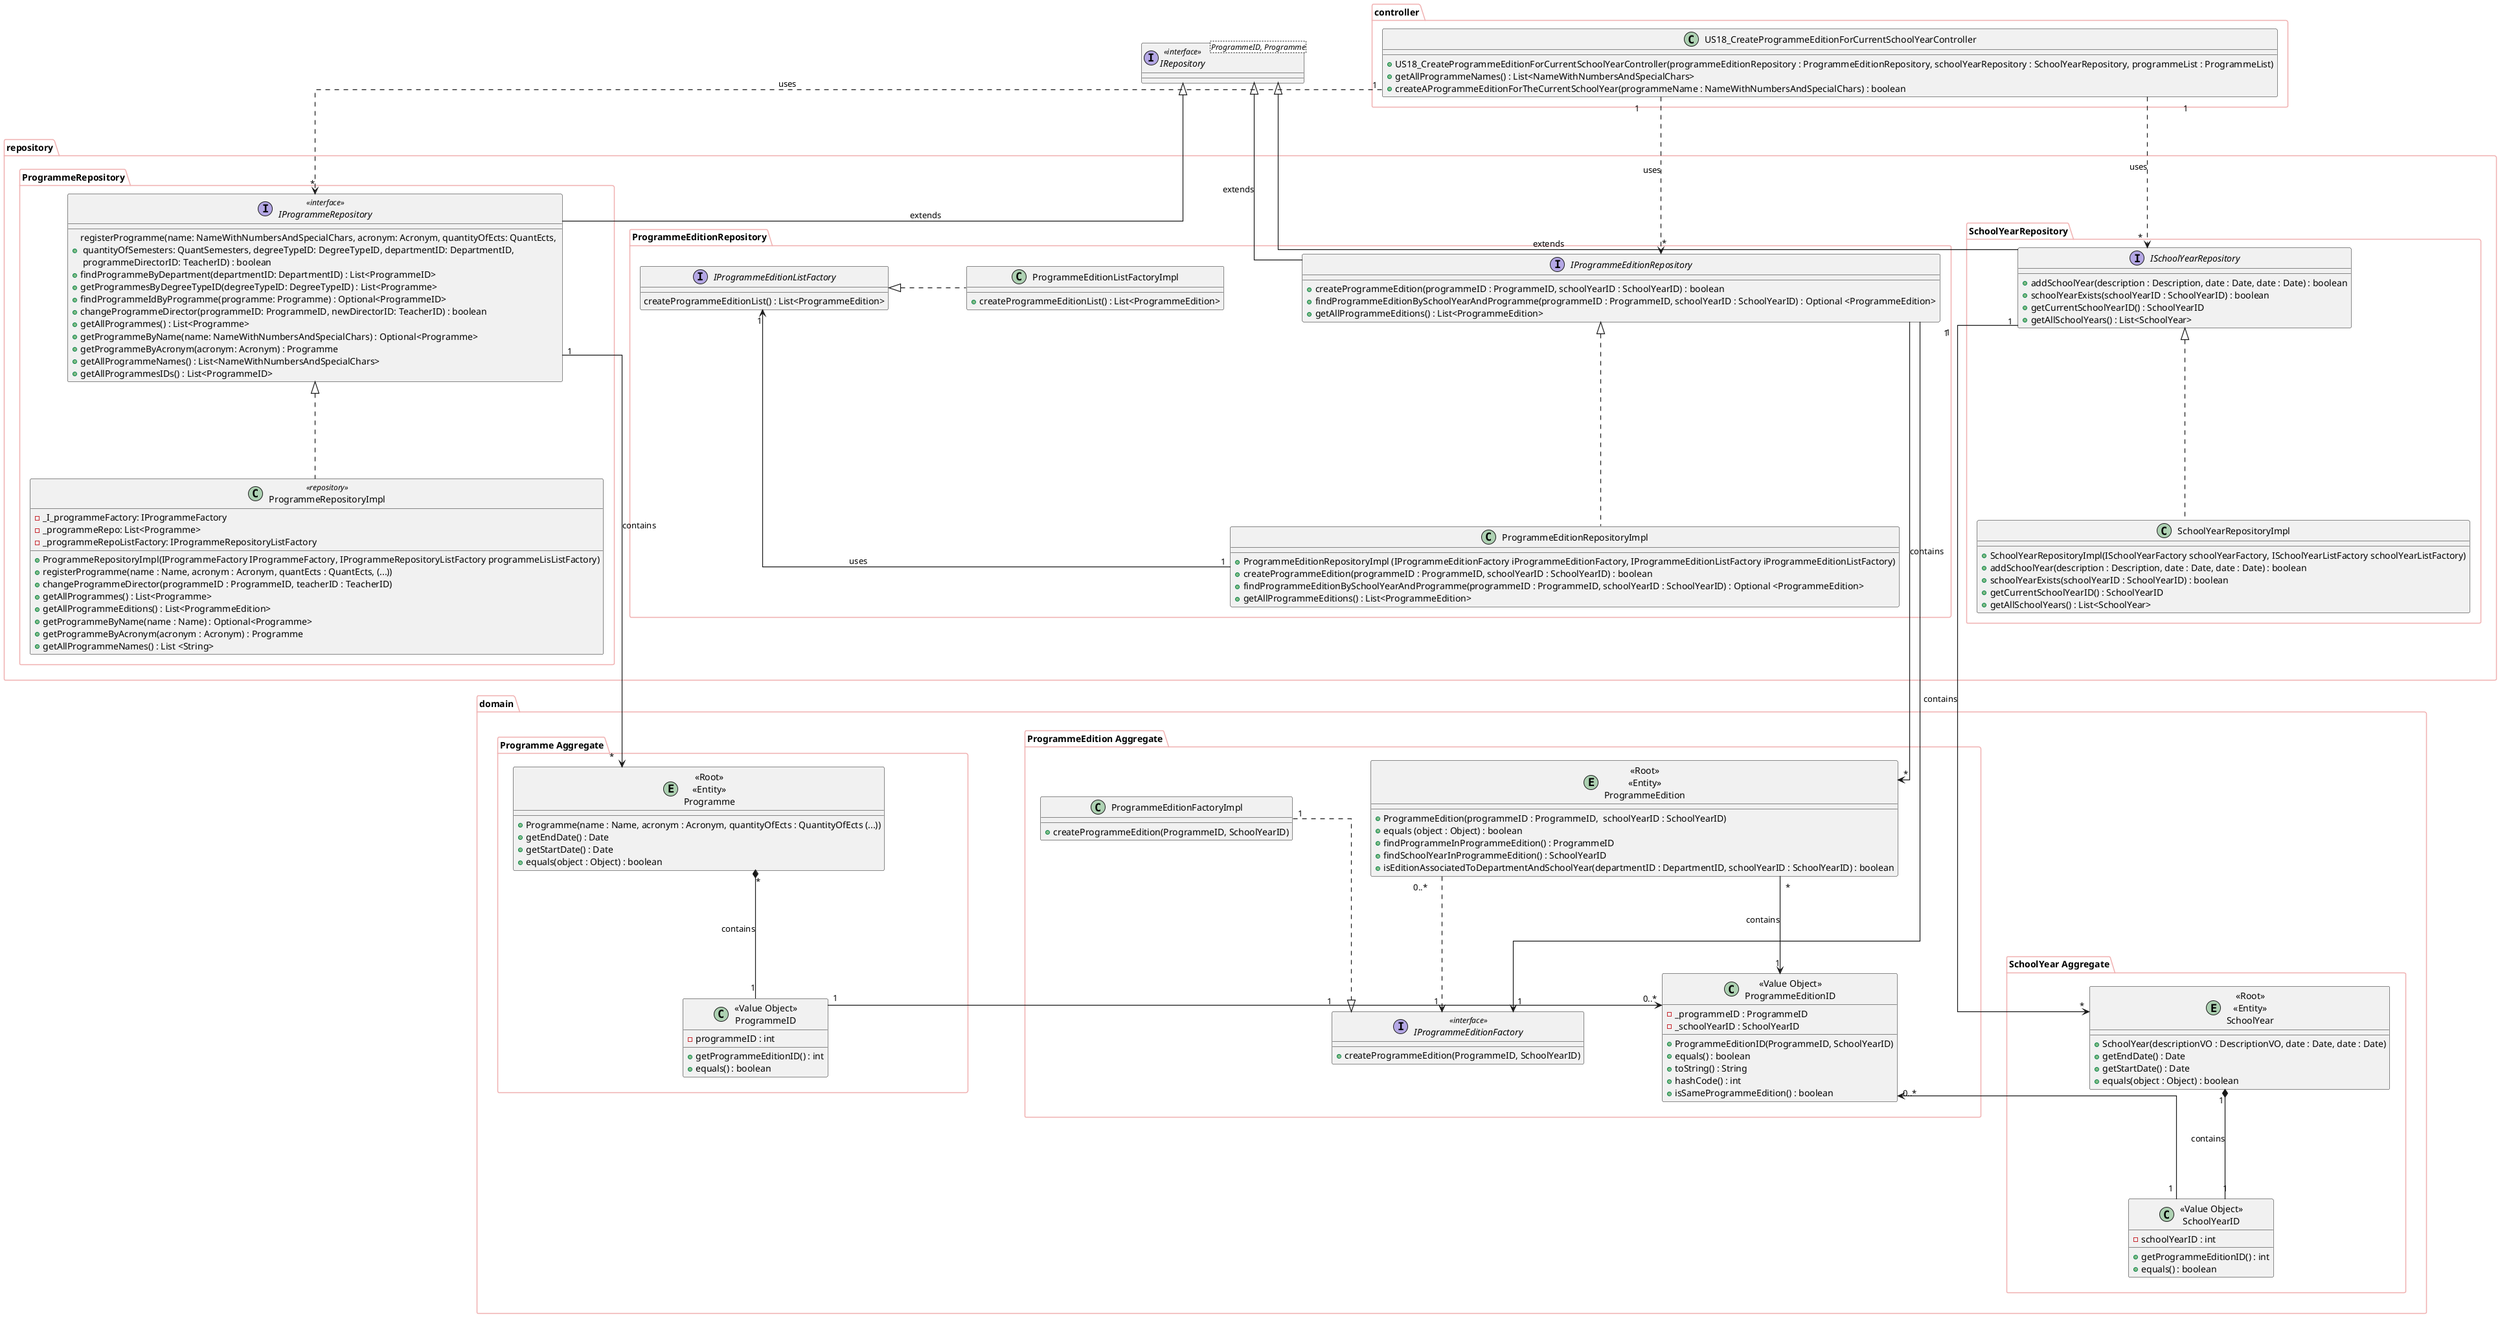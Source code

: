 @startuml

skinparam ranksep 150
skinparam nodesep 120
skinparam packageBorderColor #F0B0B0
skinparam arrowThickness 1.2
skinparam linetype ortho
top to bottom direction

package controller{
    class US18_CreateProgrammeEditionForCurrentSchoolYearController {
        + US18_CreateProgrammeEditionForCurrentSchoolYearController(programmeEditionRepository : ProgrammeEditionRepository, schoolYearRepository : SchoolYearRepository, programmeList : ProgrammeList)
        + getAllProgrammeNames() : List<NameWithNumbersAndSpecialChars>
        + createAProgrammeEditionForTheCurrentSchoolYear(programmeName : NameWithNumbersAndSpecialChars) : boolean
    }
}

interface "IRepository<ProgrammeID, Programme>" as IRepository <<interface>>


    package repository{

        package SchoolYearRepository {


                    interface ISchoolYearRepository {
                            + addSchoolYear(description : Description, date : Date, date : Date) : boolean
                            + schoolYearExists(schoolYearID : SchoolYearID) : boolean
                            + getCurrentSchoolYearID() : SchoolYearID
                            + getAllSchoolYears() : List<SchoolYear>
                    }

                    class SchoolYearRepositoryImpl {
                        + SchoolYearRepositoryImpl(ISchoolYearFactory schoolYearFactory, ISchoolYearListFactory schoolYearListFactory)
                        + addSchoolYear(description : Description, date : Date, date : Date) : boolean
                        + schoolYearExists(schoolYearID : SchoolYearID) : boolean
                        + getCurrentSchoolYearID() : SchoolYearID
                        + getAllSchoolYears() : List<SchoolYear>
                    }
                }


        package ProgrammeRepository{

            interface IProgrammeRepository <<interface>> {
                    + registerProgramme(name: NameWithNumbersAndSpecialChars, acronym: Acronym, quantityOfEcts: QuantEcts, \n quantityOfSemesters: QuantSemesters, degreeTypeID: DegreeTypeID, departmentID: DepartmentID, \n programmeDirectorID: TeacherID) : boolean
                    +findProgrammeByDepartment(departmentID: DepartmentID) : List<ProgrammeID>
                    +getProgrammesByDegreeTypeID(degreeTypeID: DegreeTypeID) : List<Programme>
                    +findProgrammeIdByProgramme(programme: Programme) : Optional<ProgrammeID>
                    +changeProgrammeDirector(programmeID: ProgrammeID, newDirectorID: TeacherID) : boolean
                    +getAllProgrammes() : List<Programme>
                    +getProgrammeByName(name: NameWithNumbersAndSpecialChars) : Optional<Programme>
                    +getProgrammeByAcronym(acronym: Acronym) : Programme
                    +getAllProgrammeNames() : List<NameWithNumbersAndSpecialChars>
                    +getAllProgrammesIDs() : List<ProgrammeID>
            }

            class ProgrammeRepositoryImpl <<repository>> {
                - _I_programmeFactory: IProgrammeFactory
                - _programmeRepo: List<Programme>
                - _programmeRepoListFactory: IProgrammeRepositoryListFactory
                + ProgrammeRepositoryImpl(IProgrammeFactory IProgrammeFactory, IProgrammeRepositoryListFactory programmeLisListFactory)
                + registerProgramme(name : Name, acronym : Acronym, quantEcts : QuantEcts, (...))
                + changeProgrammeDirector(programmeID : ProgrammeID, teacherID : TeacherID)
                + getAllProgrammes() : List<Programme>
                + getAllProgrammeEditions() : List<ProgrammeEdition>
                + getProgrammeByName(name : Name) : Optional<Programme>
                + getProgrammeByAcronym(acronym : Acronym) : Programme
                + getAllProgrammeNames() : List <String>
            }
        }

        package ProgrammeEditionRepository{

            interface IProgrammeEditionRepository {
                    + createProgrammeEdition(programmeID : ProgrammeID, schoolYearID : SchoolYearID) : boolean
                    + findProgrammeEditionBySchoolYearAndProgramme(programmeID : ProgrammeID, schoolYearID : SchoolYearID) : Optional <ProgrammeEdition>
                    + getAllProgrammeEditions() : List<ProgrammeEdition>
            }

            class ProgrammeEditionRepositoryImpl {
                    + ProgrammeEditionRepositoryImpl (IProgrammeEditionFactory iProgrammeEditionFactory, IProgrammeEditionListFactory iProgrammeEditionListFactory)
                    + createProgrammeEdition(programmeID : ProgrammeID, schoolYearID : SchoolYearID) : boolean
                    + findProgrammeEditionBySchoolYearAndProgramme(programmeID : ProgrammeID, schoolYearID : SchoolYearID) : Optional <ProgrammeEdition>
                    + getAllProgrammeEditions() : List<ProgrammeEdition>
            }

            Interface IProgrammeEditionListFactory {
                    createProgrammeEditionList() : List<ProgrammeEdition>
            }

            Class ProgrammeEditionListFactoryImpl {
                + createProgrammeEditionList() : List<ProgrammeEdition>
            }
        }

    }



    package domain {

        package "SchoolYear Aggregate" {
                    entity "<<Root>>\n<<Entity>>\nSchoolYear" {
                        +SchoolYear(descriptionVO : DescriptionVO, date : Date, date : Date)
                        +getEndDate() : Date
                        +getStartDate() : Date
                        +equals(object : Object) : boolean
                    }

                    class "<<Value Object>>\nSchoolYearID" {
                            - schoolYearID : int
                            + getProgrammeEditionID() : int
                            + equals() : boolean
                    }
                }

        package "Programme Aggregate" {
            entity "<<Root>>\n<<Entity>>\nProgramme" {
                +Programme(name : Name, acronym : Acronym, quantityOfEcts : QuantityOfEcts (...))
                +getEndDate() : Date
                +getStartDate() : Date
                +equals(object : Object) : boolean
            }

            class "<<Value Object>>\nProgrammeID" {
                    - programmeID : int
                    + getProgrammeEditionID() : int
                    + equals() : boolean
            }
        }

        package "ProgrammeEdition Aggregate" {
                entity "<<Root>>\n<<Entity>>\nProgrammeEdition" {
                    + ProgrammeEdition(programmeID : ProgrammeID,  schoolYearID : SchoolYearID)
                    + equals (object : Object) : boolean
                    + findProgrammeInProgrammeEdition() : ProgrammeID
                    + findSchoolYearInProgrammeEdition() : SchoolYearID
                    + isEditionAssociatedToDepartmentAndSchoolYear(departmentID : DepartmentID, schoolYearID : SchoolYearID) : boolean
                }

                class "<<Value Object>>\nProgrammeEditionID" {
                        - _programmeID : ProgrammeID
                        - _schoolYearID : SchoolYearID
                        + ProgrammeEditionID(ProgrammeID, SchoolYearID)
                        + equals() : boolean
                        + toString() : String
                        + hashCode() : int
                        + isSameProgrammeEdition() : boolean
                }

                interface IProgrammeEditionFactory <<interface>> {
                    + createProgrammeEdition(ProgrammeID, SchoolYearID)
                }

                class ProgrammeEditionFactoryImpl {
                    + createProgrammeEdition(ProgrammeID, SchoolYearID)
                }
        }


    }



US18_CreateProgrammeEditionForCurrentSchoolYearController "1" ..> "*" IProgrammeEditionRepository : uses
US18_CreateProgrammeEditionForCurrentSchoolYearController "1" ..> "*" ISchoolYearRepository : uses
US18_CreateProgrammeEditionForCurrentSchoolYearController "1" ..> "*" IProgrammeRepository : uses

IProgrammeRepository -up-|> IRepository : extends
IProgrammeEditionRepository -up-|> IRepository : extends
ISchoolYearRepository -up-|> IRepository : extends




IProgrammeRepository <|.. ProgrammeRepositoryImpl

ProgrammeEditionRepositoryImpl "1" --up> "1" IProgrammeEditionListFactory : uses
ProgrammeEditionListFactoryImpl ..left|> IProgrammeEditionListFactory
IProgrammeEditionRepository <|.. ProgrammeEditionRepositoryImpl



ProgrammeEditionFactoryImpl "1" ..|> "1" IProgrammeEditionFactory
"<<Root>>\n<<Entity>>\nProgrammeEdition" "0..*" ..> "1" IProgrammeEditionFactory
"<<Root>>\n<<Entity>>\nProgrammeEdition" "*" --> "1" "<<Value Object>>\nProgrammeEditionID" : contains
IProgrammeEditionRepository "1" --> "1" IProgrammeEditionFactory


"<<Root>>\n<<Entity>>\nProgramme" "*" *-- "1" "<<Value Object>>\nProgrammeID" : contains
"<<Root>>\n<<Entity>>\nSchoolYear" "1" *-- "1" "<<Value Object>>\nSchoolYearID" : contains

"<<Value Object>>\nProgrammeEditionID" "0..*" <-- "1" "<<Value Object>>\nProgrammeID"
"<<Value Object>>\nProgrammeEditionID" "0..*" <-- "1" "<<Value Object>>\nSchoolYearID"

ISchoolYearRepository <|.. SchoolYearRepositoryImpl


IProgrammeEditionRepository "1" --> "*" "<<Root>>\n<<Entity>>\nProgrammeEdition" : contains
"<<Root>>\n<<Entity>>\nSchoolYear" "*" <-- "1" ISchoolYearRepository : contains
"<<Root>>\n<<Entity>>\nProgramme" "*" <-- "1" IProgrammeRepository : contains

"SchoolYear Aggregate" -[hidden]u-> SchoolYearRepositoryImpl
"Programme Aggregate" -[hidden]u-> ProgrammeRepositoryImpl

IProgrammeEditionRepository -[hidden]-> "<<Value Object>>\nProgrammeEditionID"

ISchoolYearRepository -[hidden]l> IProgrammeRepository
SchoolYearRepositoryImpl -[hidden]l> ProgrammeRepositoryImpl
ISchoolYearRepository -[hidden]r-> IProgrammeEditionListFactory
SchoolYearRepositoryImpl -[hidden]r-> ProgrammeEditionRepositoryImpl

"Programme Aggregate" -[hidden]r-> "SchoolYear Aggregate"
"Programme Aggregate" -[hidden]r-> "ProgrammeEdition Aggregate"

"<<Root>>\n<<Entity>>\nProgrammeEdition" -[hidden]u-> SchoolYearRepositoryImpl
"<<Root>>\n<<Entity>>\nProgrammeEdition" -[hidden]u-> ProgrammeRepositoryImpl
"<<Root>>\n<<Entity>>\nProgrammeEdition" -[hidden]u-> ProgrammeEditionRepositoryImpl
"<<Root>>\n<<Entity>>\nProgramme" -[hidden]r> "<<Root>>\n<<Entity>>\nProgrammeEdition"
@enduml